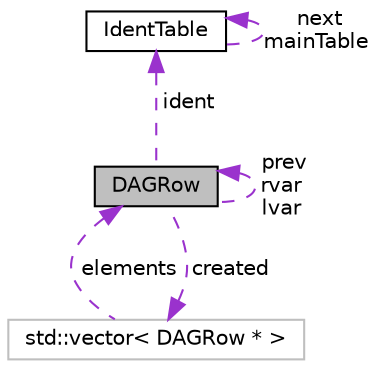 digraph "DAGRow"
{
 // INTERACTIVE_SVG=YES
 // LATEX_PDF_SIZE
  edge [fontname="Helvetica",fontsize="10",labelfontname="Helvetica",labelfontsize="10"];
  node [fontname="Helvetica",fontsize="10",shape=record];
  Node1 [label="DAGRow",height=0.2,width=0.4,color="black", fillcolor="grey75", style="filled", fontcolor="black",tooltip=" "];
  Node2 -> Node1 [dir="back",color="darkorchid3",fontsize="10",style="dashed",label=" created" ,fontname="Helvetica"];
  Node2 [label="std::vector\< DAGRow * \>",height=0.2,width=0.4,color="grey75", fillcolor="white", style="filled",tooltip=" "];
  Node1 -> Node2 [dir="back",color="darkorchid3",fontsize="10",style="dashed",label=" elements" ,fontname="Helvetica"];
  Node3 -> Node1 [dir="back",color="darkorchid3",fontsize="10",style="dashed",label=" ident" ,fontname="Helvetica"];
  Node3 [label="IdentTable",height=0.2,width=0.4,color="black", fillcolor="white", style="filled",URL="$classIdentTable.html",tooltip=" "];
  Node3 -> Node3 [dir="back",color="darkorchid3",fontsize="10",style="dashed",label=" next\nmainTable" ,fontname="Helvetica"];
  Node1 -> Node1 [dir="back",color="darkorchid3",fontsize="10",style="dashed",label=" prev\nrvar\nlvar" ,fontname="Helvetica"];
}
